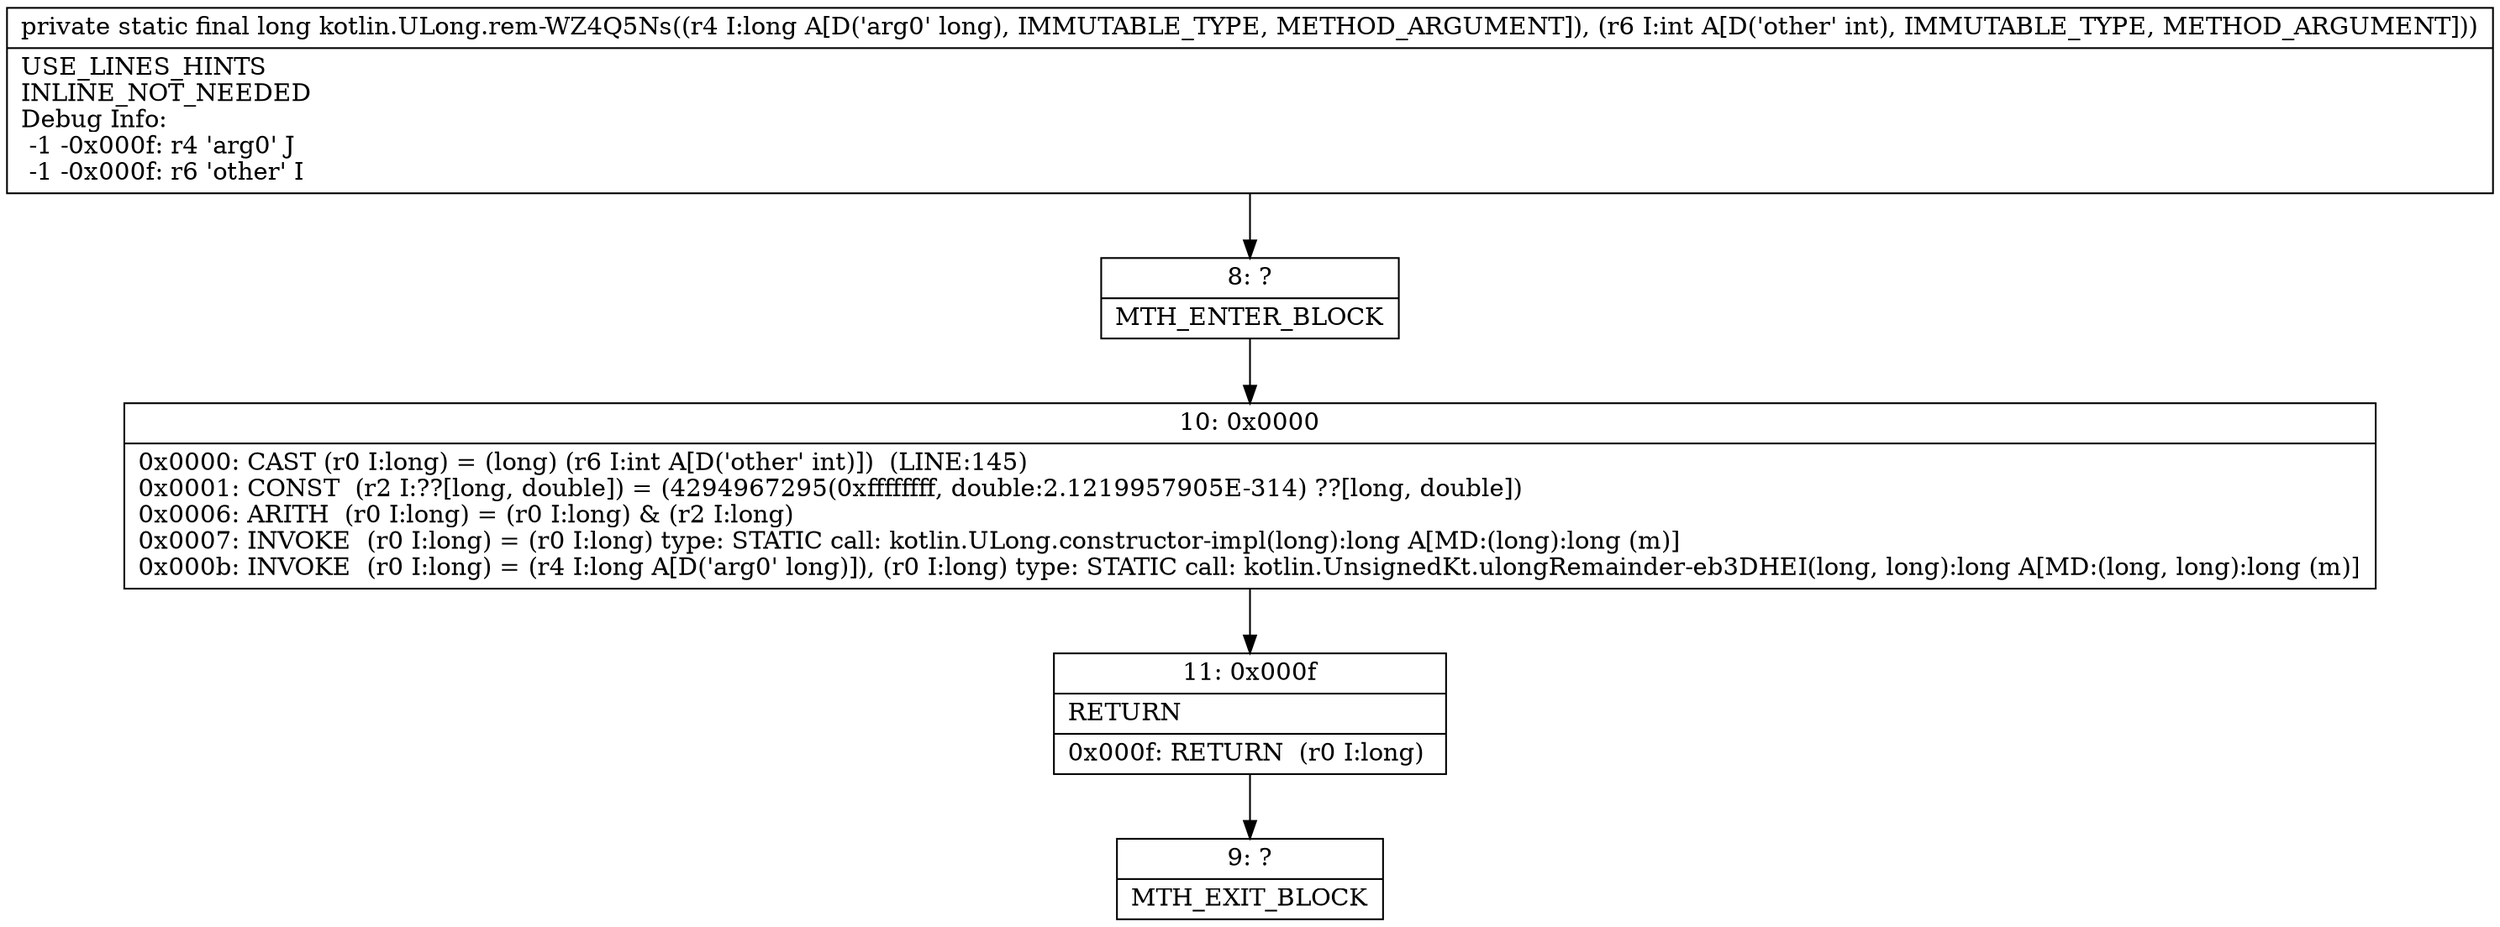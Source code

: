 digraph "CFG forkotlin.ULong.rem\-WZ4Q5Ns(JI)J" {
Node_8 [shape=record,label="{8\:\ ?|MTH_ENTER_BLOCK\l}"];
Node_10 [shape=record,label="{10\:\ 0x0000|0x0000: CAST (r0 I:long) = (long) (r6 I:int A[D('other' int)])  (LINE:145)\l0x0001: CONST  (r2 I:??[long, double]) = (4294967295(0xffffffff, double:2.1219957905E\-314) ??[long, double]) \l0x0006: ARITH  (r0 I:long) = (r0 I:long) & (r2 I:long) \l0x0007: INVOKE  (r0 I:long) = (r0 I:long) type: STATIC call: kotlin.ULong.constructor\-impl(long):long A[MD:(long):long (m)]\l0x000b: INVOKE  (r0 I:long) = (r4 I:long A[D('arg0' long)]), (r0 I:long) type: STATIC call: kotlin.UnsignedKt.ulongRemainder\-eb3DHEI(long, long):long A[MD:(long, long):long (m)]\l}"];
Node_11 [shape=record,label="{11\:\ 0x000f|RETURN\l|0x000f: RETURN  (r0 I:long) \l}"];
Node_9 [shape=record,label="{9\:\ ?|MTH_EXIT_BLOCK\l}"];
MethodNode[shape=record,label="{private static final long kotlin.ULong.rem\-WZ4Q5Ns((r4 I:long A[D('arg0' long), IMMUTABLE_TYPE, METHOD_ARGUMENT]), (r6 I:int A[D('other' int), IMMUTABLE_TYPE, METHOD_ARGUMENT]))  | USE_LINES_HINTS\lINLINE_NOT_NEEDED\lDebug Info:\l  \-1 \-0x000f: r4 'arg0' J\l  \-1 \-0x000f: r6 'other' I\l}"];
MethodNode -> Node_8;Node_8 -> Node_10;
Node_10 -> Node_11;
Node_11 -> Node_9;
}

